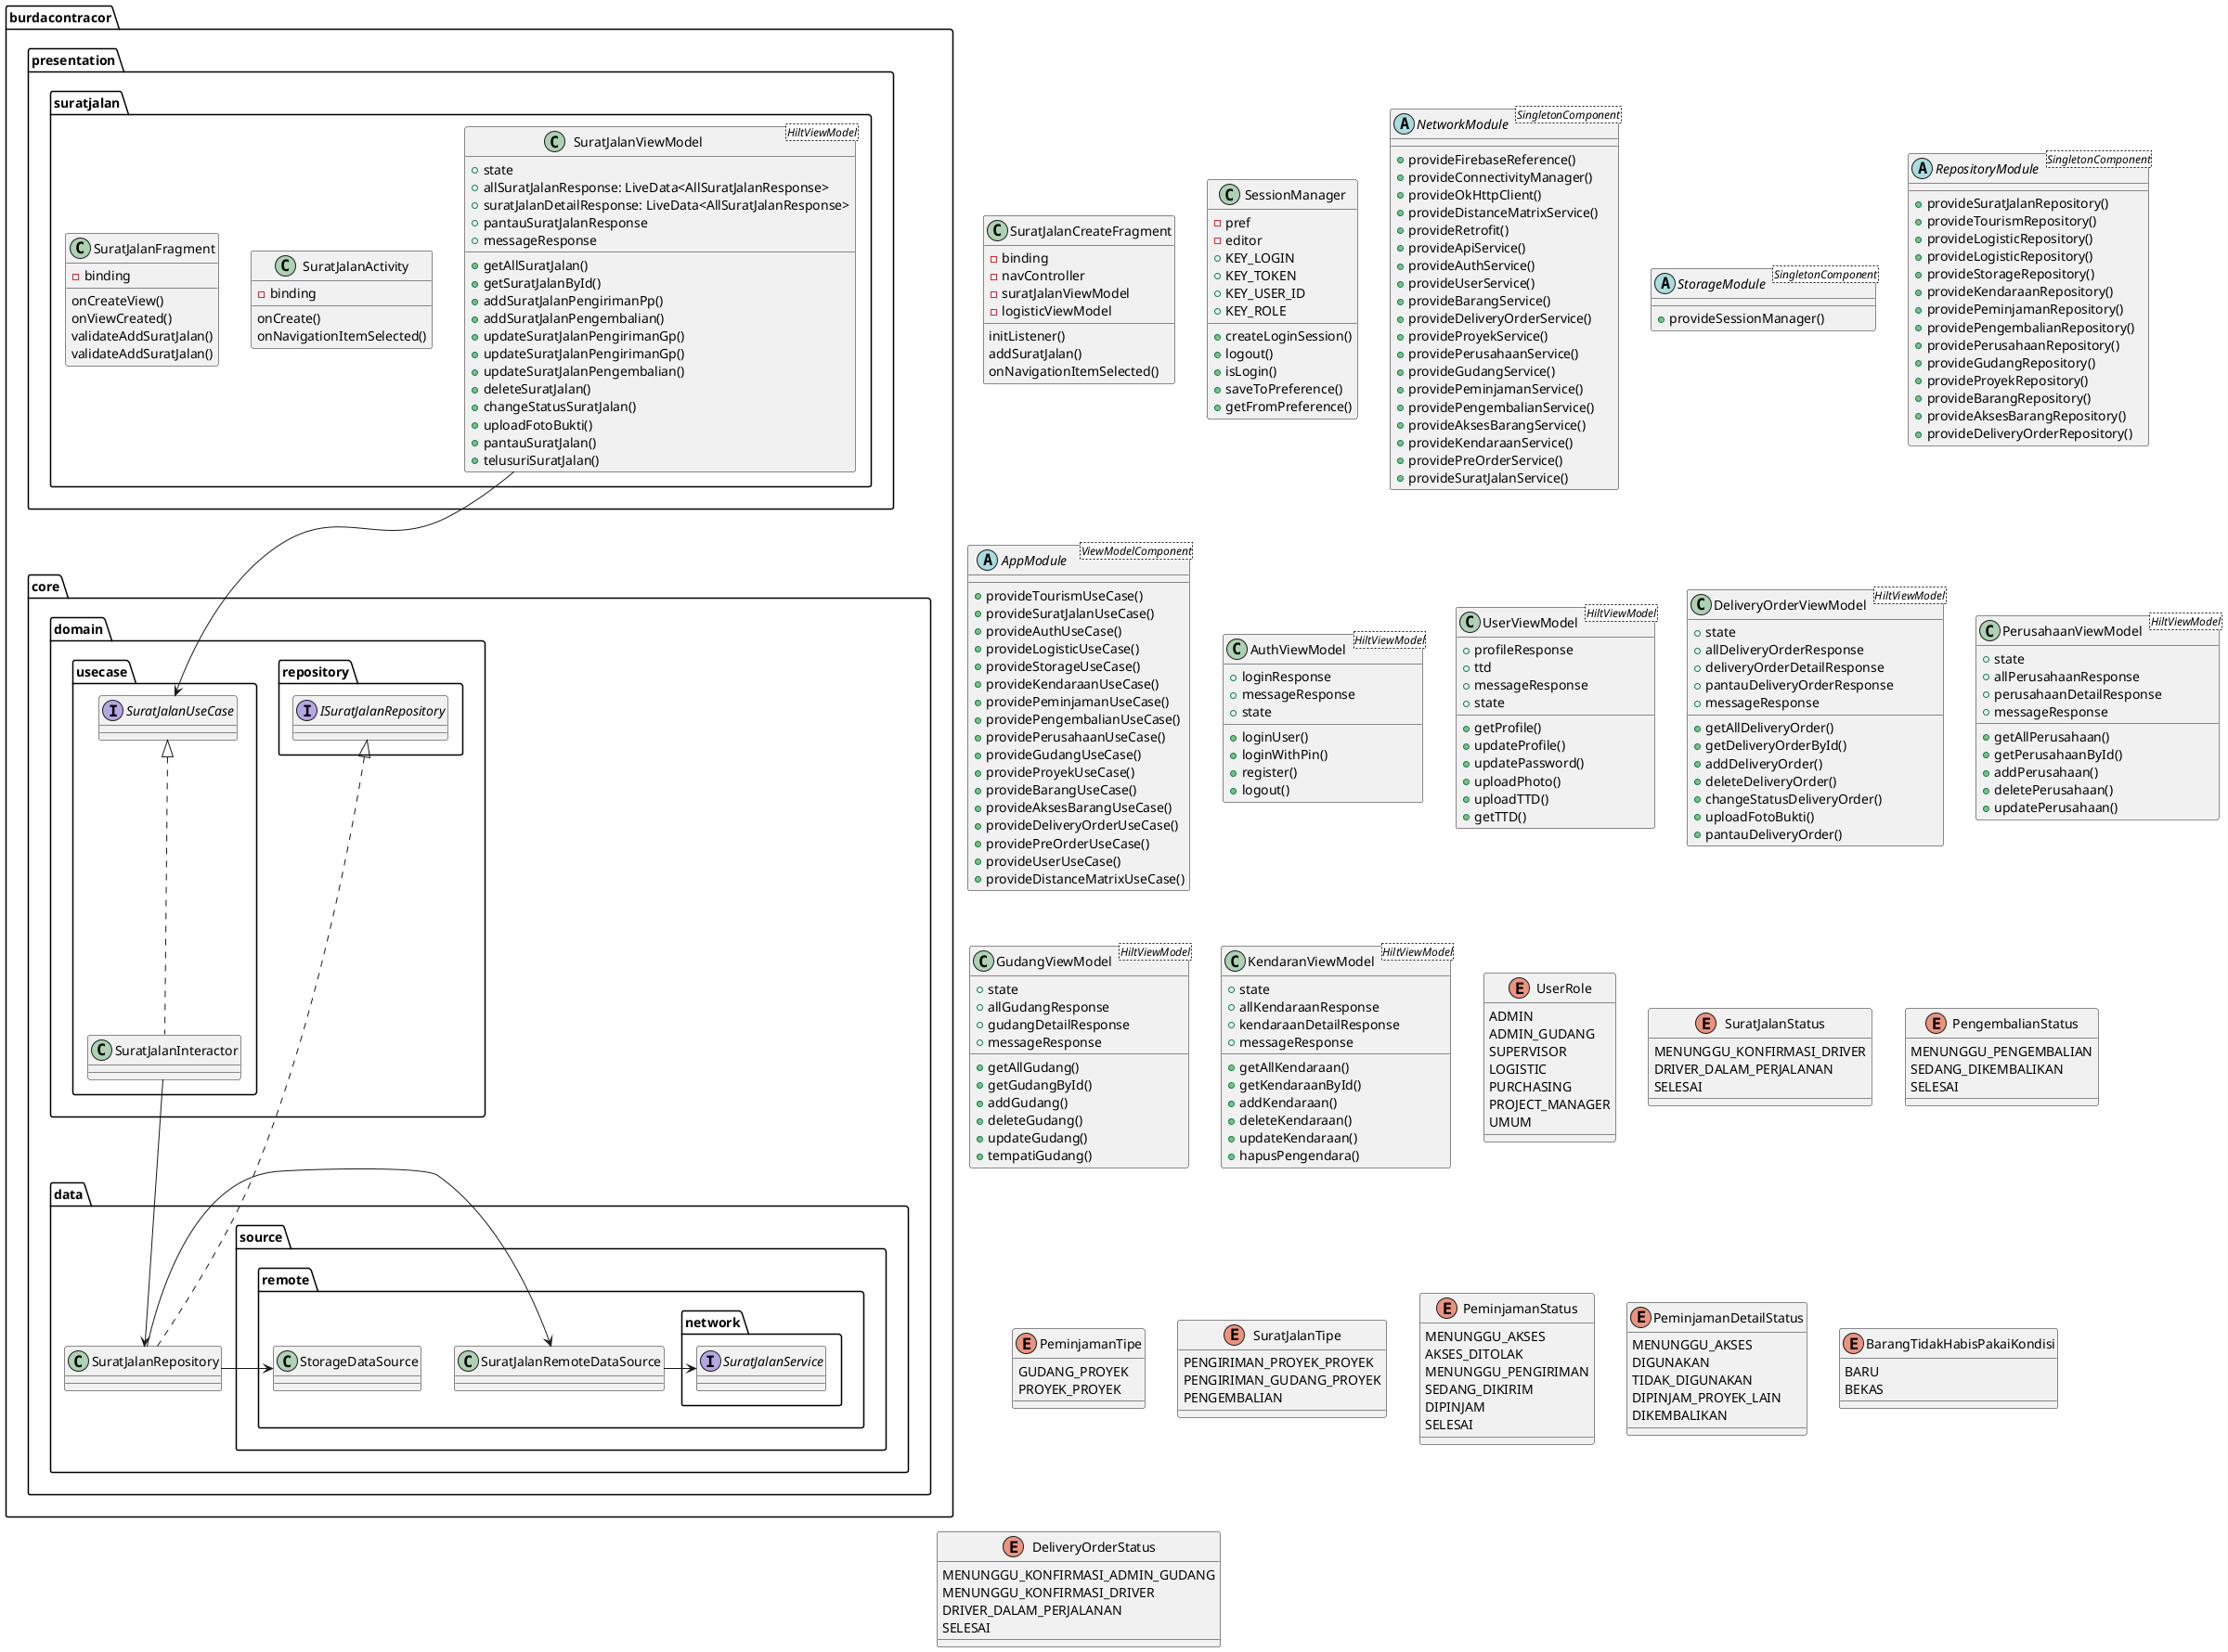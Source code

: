 @startuml
'https://plantuml.com/class-diagram

class burdacontracor.core.domain.usecase.SuratJalanInteractor implements burdacontracor.core.domain.usecase.SuratJalanUseCase
class burdacontracor.core.data.source.remote.SuratJalanRemoteDataSource
class burdacontracor.core.data.source.remote.SuratJalanRemoteDataSource
interface burdacontracor.core.domain.usecase.SuratJalanUseCase
interface burdacontracor.core.domain.repository.ISuratJalanRepository
interface burdacontracor.core.data.source.remote.network.SuratJalanService
class burdacontracor.core.data.SuratJalanRepository implements burdacontracor.core.domain.repository.ISuratJalanRepository
burdacontracor.core.data.SuratJalanRepository -u> burdacontracor.core.data.source.remote.SuratJalanRemoteDataSource
burdacontracor.core.data.SuratJalanRepository -> burdacontracor.core.data.source.remote.StorageDataSource
burdacontracor.core.domain.usecase.SuratJalanInteractor --d> burdacontracor.core.data.SuratJalanRepository
burdacontracor.presentation.suratjalan.SuratJalanViewModel --d> burdacontracor.core.domain.usecase.SuratJalanUseCase
burdacontracor.core.data.source.remote.SuratJalanRemoteDataSource -l> burdacontracor.core.data.source.remote.network.SuratJalanService
class burdacontracor.presentation.suratjalan.SuratJalanViewModel<HiltViewModel> {
    +state
    +allSuratJalanResponse: LiveData<AllSuratJalanResponse>
    +suratJalanDetailResponse: LiveData<AllSuratJalanResponse>
    +pantauSuratJalanResponse
    +messageResponse
    +getAllSuratJalan()
    +getSuratJalanById()
    +addSuratJalanPengirimanPp()
    +addSuratJalanPengembalian()
    +updateSuratJalanPengirimanGp()
    +updateSuratJalanPengirimanGp()
    +updateSuratJalanPengembalian()
    +deleteSuratJalan()
    +changeStatusSuratJalan()
    +uploadFotoBukti()
    +pantauSuratJalan()
    +telusuriSuratJalan()
}
class burdacontracor.presentation.suratjalan.SuratJalanActivity{
    -binding
    onCreate()
    onNavigationItemSelected()
}
class burdacontracor.presentation.suratjalan.SuratJalanFragment{
    -binding
    onCreateView()
    onViewCreated()
    validateAddSuratJalan()
    validateAddSuratJalan()

}
class SuratJalanCreateFragment{
    -binding
    -navController
    -suratJalanViewModel
    -logisticViewModel
    initListener()
    addSuratJalan()
    onNavigationItemSelected()
}

class SessionManager {
    -pref
    -editor
    +KEY_LOGIN
    +KEY_TOKEN
    +KEY_USER_ID
    +KEY_ROLE
    +createLoginSession()
    +logout()
    +isLogin()
    +saveToPreference()
    +getFromPreference()
}

abstract NetworkModule<SingletonComponent> {
    +provideFirebaseReference()
    +provideConnectivityManager()
    +provideOkHttpClient()
    +provideDistanceMatrixService()
    +provideRetrofit()
    +provideApiService()
    +provideAuthService()
    +provideUserService()
    +provideBarangService()
    +provideDeliveryOrderService()
    +provideProyekService()
    +providePerusahaanService()
    +provideGudangService()
    +providePeminjamanService()
    +providePengembalianService()
    +provideAksesBarangService()
    +provideKendaraanService()
    +providePreOrderService()
    +provideSuratJalanService()
}
abstract StorageModule<SingletonComponent> {
    +provideSessionManager()
}

abstract RepositoryModule<SingletonComponent> {
    +provideSuratJalanRepository()
    +provideTourismRepository()
    +provideLogisticRepository()
    +provideLogisticRepository()
    +provideStorageRepository()
    +provideKendaraanRepository()
    +providePeminjamanRepository()
    +providePengembalianRepository()
    +providePerusahaanRepository()
    +provideGudangRepository()
    +provideProyekRepository()
    +provideBarangRepository()
    +provideAksesBarangRepository()
    +provideDeliveryOrderRepository()
}
abstract AppModule<ViewModelComponent> {
    +provideTourismUseCase()
    +provideSuratJalanUseCase()
    +provideAuthUseCase()
    +provideLogisticUseCase()
    +provideStorageUseCase()
    +provideKendaraanUseCase()
    +providePeminjamanUseCase()
    +providePengembalianUseCase()
    +providePerusahaanUseCase()
    +provideGudangUseCase()
    +provideProyekUseCase()
    +provideBarangUseCase()
    +provideAksesBarangUseCase()
    +provideDeliveryOrderUseCase()
    +providePreOrderUseCase()
    +provideUserUseCase()
    +provideDistanceMatrixUseCase()
}

class AuthViewModel<HiltViewModel> {
    +loginResponse
    +messageResponse
    +state
    +loginUser()
    +loginWithPin()
    +register()
    +logout()
}

class UserViewModel<HiltViewModel>{
    +profileResponse
    +ttd
    +messageResponse
    +state
    +getProfile()
    +updateProfile()
    +updatePassword()
    +uploadPhoto()
    +uploadTTD()
    +getTTD()
}

class DeliveryOrderViewModel<HiltViewModel> {
    +state
    +allDeliveryOrderResponse
    +deliveryOrderDetailResponse
    +pantauDeliveryOrderResponse
    +messageResponse
    +getAllDeliveryOrder()
    +getDeliveryOrderById()
    +addDeliveryOrder()
    +deleteDeliveryOrder()
    +changeStatusDeliveryOrder()
    +uploadFotoBukti()
    +pantauDeliveryOrder()
}

class PerusahaanViewModel<HiltViewModel> {
    +state
    +allPerusahaanResponse
    +perusahaanDetailResponse
    +messageResponse
    +getAllPerusahaan()
    +getPerusahaanById()
    +addPerusahaan()
    +deletePerusahaan()
    +updatePerusahaan()
}

class GudangViewModel<HiltViewModel> {
    +state
    +allGudangResponse
    +gudangDetailResponse
    +messageResponse
    +getAllGudang()
    +getGudangById()
    +addGudang()
    +deleteGudang()
    +updateGudang()
    +tempatiGudang()
}

class KendaranViewModel<HiltViewModel> {
    +state
    +allKendaraanResponse
    +kendaraanDetailResponse
    +messageResponse
    +getAllKendaraan()
    +getKendaraanById()
    +addKendaraan()
    +deleteKendaraan()
    +updateKendaraan()
    +hapusPengendara()
}

enum UserRole {
ADMIN
ADMIN_GUDANG
SUPERVISOR
LOGISTIC
PURCHASING
PROJECT_MANAGER
UMUM
}

enum SuratJalanStatus {
    MENUNGGU_KONFIRMASI_DRIVER
    DRIVER_DALAM_PERJALANAN
    SELESAI
}

enum PengembalianStatus {
    MENUNGGU_PENGEMBALIAN
    SEDANG_DIKEMBALIKAN
    SELESAI
}
enum PeminjamanTipe {
    GUDANG_PROYEK
    PROYEK_PROYEK
}
enum SuratJalanTipe {
    PENGIRIMAN_PROYEK_PROYEK
    PENGIRIMAN_GUDANG_PROYEK
    PENGEMBALIAN
}
enum PeminjamanStatus {
    MENUNGGU_AKSES
    AKSES_DITOLAK
    MENUNGGU_PENGIRIMAN
    SEDANG_DIKIRIM
    DIPINJAM
    SELESAI
}

enum PeminjamanDetailStatus {
    MENUNGGU_AKSES
    DIGUNAKAN
    TIDAK_DIGUNAKAN
    DIPINJAM_PROYEK_LAIN
    DIKEMBALIKAN
}

enum BarangTidakHabisPakaiKondisi {
    BARU
    BEKAS
}

enum DeliveryOrderStatus {
    MENUNGGU_KONFIRMASI_ADMIN_GUDANG
    MENUNGGU_KONFIRMASI_DRIVER
    DRIVER_DALAM_PERJALANAN
    SELESAI
}

@enduml